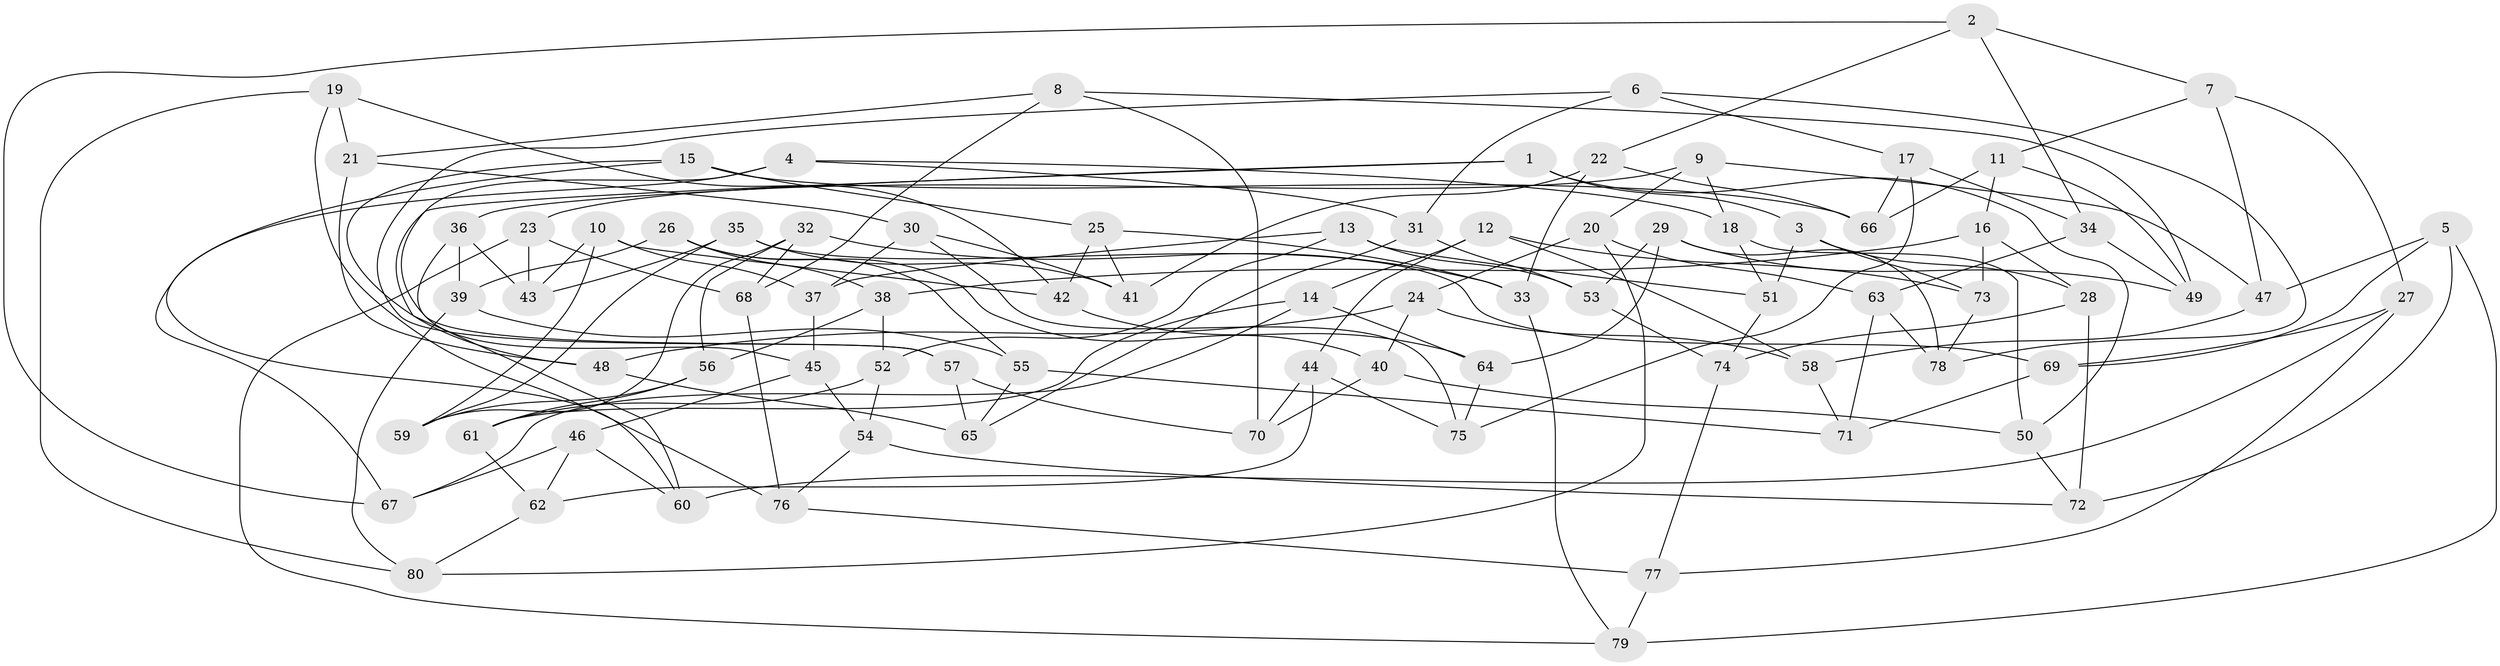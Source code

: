 // Generated by graph-tools (version 1.1) at 2025/58/03/09/25 04:58:40]
// undirected, 80 vertices, 160 edges
graph export_dot {
graph [start="1"]
  node [color=gray90,style=filled];
  1;
  2;
  3;
  4;
  5;
  6;
  7;
  8;
  9;
  10;
  11;
  12;
  13;
  14;
  15;
  16;
  17;
  18;
  19;
  20;
  21;
  22;
  23;
  24;
  25;
  26;
  27;
  28;
  29;
  30;
  31;
  32;
  33;
  34;
  35;
  36;
  37;
  38;
  39;
  40;
  41;
  42;
  43;
  44;
  45;
  46;
  47;
  48;
  49;
  50;
  51;
  52;
  53;
  54;
  55;
  56;
  57;
  58;
  59;
  60;
  61;
  62;
  63;
  64;
  65;
  66;
  67;
  68;
  69;
  70;
  71;
  72;
  73;
  74;
  75;
  76;
  77;
  78;
  79;
  80;
  1 -- 36;
  1 -- 60;
  1 -- 3;
  1 -- 50;
  2 -- 22;
  2 -- 67;
  2 -- 7;
  2 -- 34;
  3 -- 73;
  3 -- 51;
  3 -- 28;
  4 -- 57;
  4 -- 18;
  4 -- 31;
  4 -- 67;
  5 -- 79;
  5 -- 47;
  5 -- 72;
  5 -- 69;
  6 -- 31;
  6 -- 17;
  6 -- 57;
  6 -- 78;
  7 -- 47;
  7 -- 27;
  7 -- 11;
  8 -- 70;
  8 -- 21;
  8 -- 68;
  8 -- 49;
  9 -- 23;
  9 -- 18;
  9 -- 47;
  9 -- 20;
  10 -- 42;
  10 -- 43;
  10 -- 59;
  10 -- 37;
  11 -- 66;
  11 -- 49;
  11 -- 16;
  12 -- 73;
  12 -- 58;
  12 -- 14;
  12 -- 44;
  13 -- 37;
  13 -- 51;
  13 -- 53;
  13 -- 52;
  14 -- 64;
  14 -- 67;
  14 -- 61;
  15 -- 60;
  15 -- 66;
  15 -- 48;
  15 -- 25;
  16 -- 38;
  16 -- 28;
  16 -- 73;
  17 -- 66;
  17 -- 34;
  17 -- 75;
  18 -- 51;
  18 -- 50;
  19 -- 76;
  19 -- 80;
  19 -- 21;
  19 -- 42;
  20 -- 80;
  20 -- 24;
  20 -- 63;
  21 -- 48;
  21 -- 30;
  22 -- 33;
  22 -- 41;
  22 -- 66;
  23 -- 68;
  23 -- 79;
  23 -- 43;
  24 -- 48;
  24 -- 58;
  24 -- 40;
  25 -- 41;
  25 -- 33;
  25 -- 42;
  26 -- 55;
  26 -- 40;
  26 -- 39;
  26 -- 38;
  27 -- 77;
  27 -- 60;
  27 -- 69;
  28 -- 74;
  28 -- 72;
  29 -- 64;
  29 -- 53;
  29 -- 78;
  29 -- 49;
  30 -- 75;
  30 -- 41;
  30 -- 37;
  31 -- 65;
  31 -- 53;
  32 -- 68;
  32 -- 33;
  32 -- 56;
  32 -- 59;
  33 -- 79;
  34 -- 63;
  34 -- 49;
  35 -- 59;
  35 -- 41;
  35 -- 69;
  35 -- 43;
  36 -- 43;
  36 -- 39;
  36 -- 45;
  37 -- 45;
  38 -- 52;
  38 -- 56;
  39 -- 80;
  39 -- 55;
  40 -- 50;
  40 -- 70;
  42 -- 64;
  44 -- 75;
  44 -- 62;
  44 -- 70;
  45 -- 46;
  45 -- 54;
  46 -- 62;
  46 -- 67;
  46 -- 60;
  47 -- 58;
  48 -- 65;
  50 -- 72;
  51 -- 74;
  52 -- 61;
  52 -- 54;
  53 -- 74;
  54 -- 72;
  54 -- 76;
  55 -- 71;
  55 -- 65;
  56 -- 59;
  56 -- 61;
  57 -- 65;
  57 -- 70;
  58 -- 71;
  61 -- 62;
  62 -- 80;
  63 -- 71;
  63 -- 78;
  64 -- 75;
  68 -- 76;
  69 -- 71;
  73 -- 78;
  74 -- 77;
  76 -- 77;
  77 -- 79;
}
